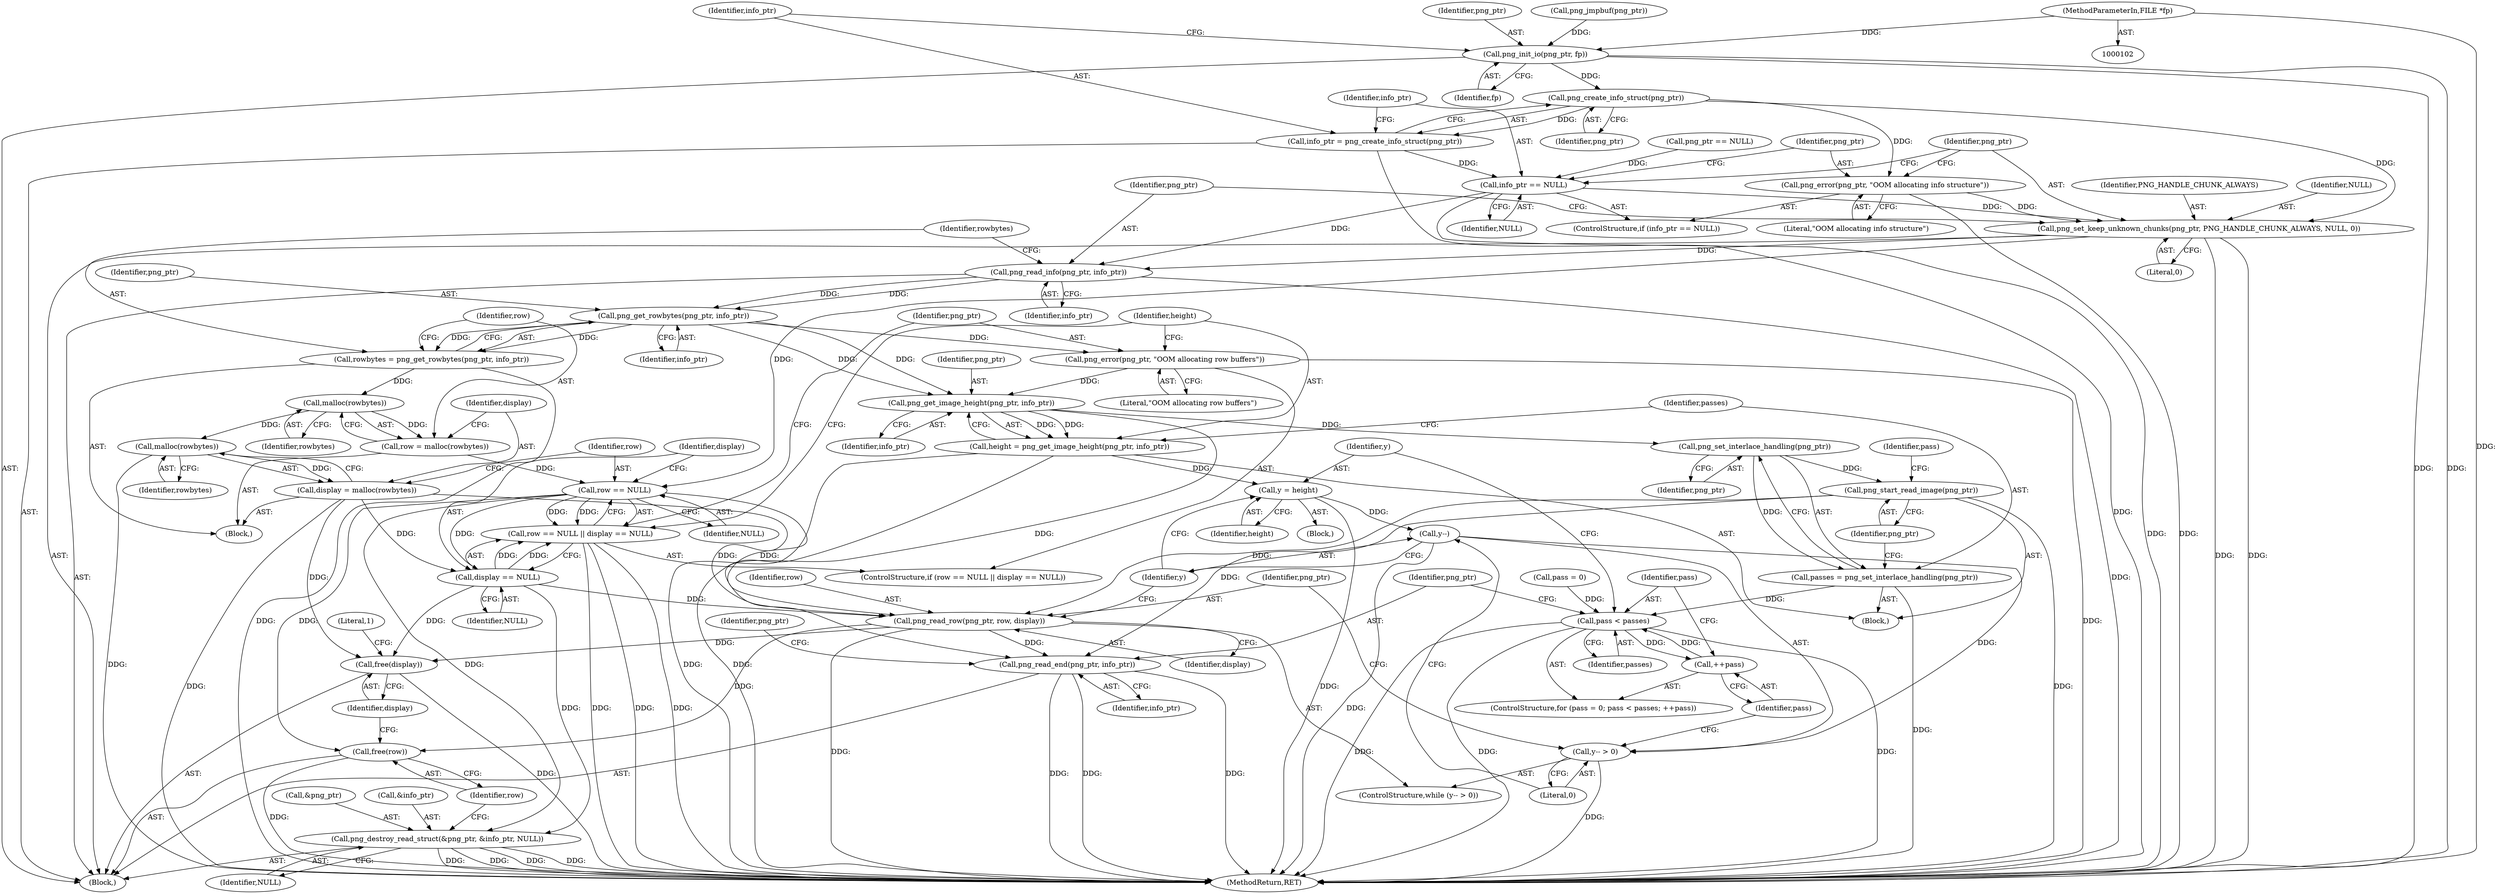 digraph "1_Android_9d4853418ab2f754c2b63e091c29c5529b8b86ca_153@pointer" {
"1000103" [label="(MethodParameterIn,FILE *fp)"];
"1000156" [label="(Call,png_init_io(png_ptr, fp))"];
"1000161" [label="(Call,png_create_info_struct(png_ptr))"];
"1000159" [label="(Call,info_ptr = png_create_info_struct(png_ptr))"];
"1000164" [label="(Call,info_ptr == NULL)"];
"1000170" [label="(Call,png_set_keep_unknown_chunks(png_ptr, PNG_HANDLE_CHUNK_ALWAYS, NULL, 0))"];
"1000175" [label="(Call,png_read_info(png_ptr, info_ptr))"];
"1000182" [label="(Call,png_get_rowbytes(png_ptr, info_ptr))"];
"1000180" [label="(Call,rowbytes = png_get_rowbytes(png_ptr, info_ptr))"];
"1000187" [label="(Call,malloc(rowbytes))"];
"1000185" [label="(Call,row = malloc(rowbytes))"];
"1000195" [label="(Call,row == NULL)"];
"1000194" [label="(Call,row == NULL || display == NULL)"];
"1000198" [label="(Call,display == NULL)"];
"1000238" [label="(Call,png_read_row(png_ptr, row, display))"];
"1000242" [label="(Call,png_read_end(png_ptr, info_ptr))"];
"1000251" [label="(Call,free(row))"];
"1000253" [label="(Call,free(display))"];
"1000245" [label="(Call,png_destroy_read_struct(&png_ptr, &info_ptr, NULL))"];
"1000191" [label="(Call,malloc(rowbytes))"];
"1000189" [label="(Call,display = malloc(rowbytes))"];
"1000201" [label="(Call,png_error(png_ptr, \"OOM allocating row buffers\"))"];
"1000208" [label="(Call,png_get_image_height(png_ptr, info_ptr))"];
"1000206" [label="(Call,height = png_get_image_height(png_ptr, info_ptr))"];
"1000230" [label="(Call,y = height)"];
"1000235" [label="(Call,y--)"];
"1000234" [label="(Call,y-- > 0)"];
"1000214" [label="(Call,png_set_interlace_handling(png_ptr))"];
"1000212" [label="(Call,passes = png_set_interlace_handling(png_ptr))"];
"1000223" [label="(Call,pass < passes)"];
"1000226" [label="(Call,++pass)"];
"1000217" [label="(Call,png_start_read_image(png_ptr))"];
"1000167" [label="(Call,png_error(png_ptr, \"OOM allocating info structure\"))"];
"1000227" [label="(Identifier,pass)"];
"1000133" [label="(Call,png_jmpbuf(png_ptr))"];
"1000204" [label="(Block,)"];
"1000224" [label="(Identifier,pass)"];
"1000177" [label="(Identifier,info_ptr)"];
"1000241" [label="(Identifier,display)"];
"1000226" [label="(Call,++pass)"];
"1000252" [label="(Identifier,row)"];
"1000203" [label="(Literal,\"OOM allocating row buffers\")"];
"1000166" [label="(Identifier,NULL)"];
"1000257" [label="(MethodReturn,RET)"];
"1000187" [label="(Call,malloc(rowbytes))"];
"1000250" [label="(Identifier,NULL)"];
"1000183" [label="(Identifier,png_ptr)"];
"1000201" [label="(Call,png_error(png_ptr, \"OOM allocating row buffers\"))"];
"1000213" [label="(Identifier,passes)"];
"1000233" [label="(ControlStructure,while (y-- > 0))"];
"1000175" [label="(Call,png_read_info(png_ptr, info_ptr))"];
"1000180" [label="(Call,rowbytes = png_get_rowbytes(png_ptr, info_ptr))"];
"1000225" [label="(Identifier,passes)"];
"1000188" [label="(Identifier,rowbytes)"];
"1000172" [label="(Identifier,PNG_HANDLE_CHUNK_ALWAYS)"];
"1000246" [label="(Call,&png_ptr)"];
"1000181" [label="(Identifier,rowbytes)"];
"1000185" [label="(Call,row = malloc(rowbytes))"];
"1000199" [label="(Identifier,display)"];
"1000165" [label="(Identifier,info_ptr)"];
"1000209" [label="(Identifier,png_ptr)"];
"1000173" [label="(Identifier,NULL)"];
"1000194" [label="(Call,row == NULL || display == NULL)"];
"1000168" [label="(Identifier,png_ptr)"];
"1000253" [label="(Call,free(display))"];
"1000212" [label="(Call,passes = png_set_interlace_handling(png_ptr))"];
"1000230" [label="(Call,y = height)"];
"1000159" [label="(Call,info_ptr = png_create_info_struct(png_ptr))"];
"1000191" [label="(Call,malloc(rowbytes))"];
"1000198" [label="(Call,display == NULL)"];
"1000162" [label="(Identifier,png_ptr)"];
"1000217" [label="(Call,png_start_read_image(png_ptr))"];
"1000157" [label="(Identifier,png_ptr)"];
"1000189" [label="(Call,display = malloc(rowbytes))"];
"1000235" [label="(Call,y--)"];
"1000245" [label="(Call,png_destroy_read_struct(&png_ptr, &info_ptr, NULL))"];
"1000242" [label="(Call,png_read_end(png_ptr, info_ptr))"];
"1000228" [label="(Block,)"];
"1000232" [label="(Identifier,height)"];
"1000104" [label="(Block,)"];
"1000169" [label="(Literal,\"OOM allocating info structure\")"];
"1000190" [label="(Identifier,display)"];
"1000161" [label="(Call,png_create_info_struct(png_ptr))"];
"1000254" [label="(Identifier,display)"];
"1000200" [label="(Identifier,NULL)"];
"1000186" [label="(Identifier,row)"];
"1000184" [label="(Identifier,info_ptr)"];
"1000195" [label="(Call,row == NULL)"];
"1000240" [label="(Identifier,row)"];
"1000234" [label="(Call,y-- > 0)"];
"1000197" [label="(Identifier,NULL)"];
"1000126" [label="(Call,png_ptr == NULL)"];
"1000248" [label="(Call,&info_ptr)"];
"1000244" [label="(Identifier,info_ptr)"];
"1000176" [label="(Identifier,png_ptr)"];
"1000170" [label="(Call,png_set_keep_unknown_chunks(png_ptr, PNG_HANDLE_CHUNK_ALWAYS, NULL, 0))"];
"1000158" [label="(Identifier,fp)"];
"1000196" [label="(Identifier,row)"];
"1000163" [label="(ControlStructure,if (info_ptr == NULL))"];
"1000238" [label="(Call,png_read_row(png_ptr, row, display))"];
"1000223" [label="(Call,pass < passes)"];
"1000193" [label="(ControlStructure,if (row == NULL || display == NULL))"];
"1000207" [label="(Identifier,height)"];
"1000192" [label="(Identifier,rowbytes)"];
"1000156" [label="(Call,png_init_io(png_ptr, fp))"];
"1000239" [label="(Identifier,png_ptr)"];
"1000220" [label="(Call,pass = 0)"];
"1000218" [label="(Identifier,png_ptr)"];
"1000210" [label="(Identifier,info_ptr)"];
"1000247" [label="(Identifier,png_ptr)"];
"1000164" [label="(Call,info_ptr == NULL)"];
"1000174" [label="(Literal,0)"];
"1000182" [label="(Call,png_get_rowbytes(png_ptr, info_ptr))"];
"1000251" [label="(Call,free(row))"];
"1000256" [label="(Literal,1)"];
"1000219" [label="(ControlStructure,for (pass = 0; pass < passes; ++pass))"];
"1000171" [label="(Identifier,png_ptr)"];
"1000214" [label="(Call,png_set_interlace_handling(png_ptr))"];
"1000178" [label="(Block,)"];
"1000236" [label="(Identifier,y)"];
"1000103" [label="(MethodParameterIn,FILE *fp)"];
"1000231" [label="(Identifier,y)"];
"1000221" [label="(Identifier,pass)"];
"1000215" [label="(Identifier,png_ptr)"];
"1000237" [label="(Literal,0)"];
"1000206" [label="(Call,height = png_get_image_height(png_ptr, info_ptr))"];
"1000243" [label="(Identifier,png_ptr)"];
"1000208" [label="(Call,png_get_image_height(png_ptr, info_ptr))"];
"1000160" [label="(Identifier,info_ptr)"];
"1000202" [label="(Identifier,png_ptr)"];
"1000167" [label="(Call,png_error(png_ptr, \"OOM allocating info structure\"))"];
"1000103" -> "1000102"  [label="AST: "];
"1000103" -> "1000257"  [label="DDG: "];
"1000103" -> "1000156"  [label="DDG: "];
"1000156" -> "1000104"  [label="AST: "];
"1000156" -> "1000158"  [label="CFG: "];
"1000157" -> "1000156"  [label="AST: "];
"1000158" -> "1000156"  [label="AST: "];
"1000160" -> "1000156"  [label="CFG: "];
"1000156" -> "1000257"  [label="DDG: "];
"1000156" -> "1000257"  [label="DDG: "];
"1000133" -> "1000156"  [label="DDG: "];
"1000156" -> "1000161"  [label="DDG: "];
"1000161" -> "1000159"  [label="AST: "];
"1000161" -> "1000162"  [label="CFG: "];
"1000162" -> "1000161"  [label="AST: "];
"1000159" -> "1000161"  [label="CFG: "];
"1000161" -> "1000159"  [label="DDG: "];
"1000161" -> "1000167"  [label="DDG: "];
"1000161" -> "1000170"  [label="DDG: "];
"1000159" -> "1000104"  [label="AST: "];
"1000160" -> "1000159"  [label="AST: "];
"1000165" -> "1000159"  [label="CFG: "];
"1000159" -> "1000257"  [label="DDG: "];
"1000159" -> "1000164"  [label="DDG: "];
"1000164" -> "1000163"  [label="AST: "];
"1000164" -> "1000166"  [label="CFG: "];
"1000165" -> "1000164"  [label="AST: "];
"1000166" -> "1000164"  [label="AST: "];
"1000168" -> "1000164"  [label="CFG: "];
"1000171" -> "1000164"  [label="CFG: "];
"1000164" -> "1000257"  [label="DDG: "];
"1000126" -> "1000164"  [label="DDG: "];
"1000164" -> "1000170"  [label="DDG: "];
"1000164" -> "1000175"  [label="DDG: "];
"1000170" -> "1000104"  [label="AST: "];
"1000170" -> "1000174"  [label="CFG: "];
"1000171" -> "1000170"  [label="AST: "];
"1000172" -> "1000170"  [label="AST: "];
"1000173" -> "1000170"  [label="AST: "];
"1000174" -> "1000170"  [label="AST: "];
"1000176" -> "1000170"  [label="CFG: "];
"1000170" -> "1000257"  [label="DDG: "];
"1000170" -> "1000257"  [label="DDG: "];
"1000167" -> "1000170"  [label="DDG: "];
"1000170" -> "1000175"  [label="DDG: "];
"1000170" -> "1000195"  [label="DDG: "];
"1000175" -> "1000104"  [label="AST: "];
"1000175" -> "1000177"  [label="CFG: "];
"1000176" -> "1000175"  [label="AST: "];
"1000177" -> "1000175"  [label="AST: "];
"1000181" -> "1000175"  [label="CFG: "];
"1000175" -> "1000257"  [label="DDG: "];
"1000175" -> "1000182"  [label="DDG: "];
"1000175" -> "1000182"  [label="DDG: "];
"1000182" -> "1000180"  [label="AST: "];
"1000182" -> "1000184"  [label="CFG: "];
"1000183" -> "1000182"  [label="AST: "];
"1000184" -> "1000182"  [label="AST: "];
"1000180" -> "1000182"  [label="CFG: "];
"1000182" -> "1000180"  [label="DDG: "];
"1000182" -> "1000180"  [label="DDG: "];
"1000182" -> "1000201"  [label="DDG: "];
"1000182" -> "1000208"  [label="DDG: "];
"1000182" -> "1000208"  [label="DDG: "];
"1000180" -> "1000178"  [label="AST: "];
"1000181" -> "1000180"  [label="AST: "];
"1000186" -> "1000180"  [label="CFG: "];
"1000180" -> "1000257"  [label="DDG: "];
"1000180" -> "1000187"  [label="DDG: "];
"1000187" -> "1000185"  [label="AST: "];
"1000187" -> "1000188"  [label="CFG: "];
"1000188" -> "1000187"  [label="AST: "];
"1000185" -> "1000187"  [label="CFG: "];
"1000187" -> "1000185"  [label="DDG: "];
"1000187" -> "1000191"  [label="DDG: "];
"1000185" -> "1000178"  [label="AST: "];
"1000186" -> "1000185"  [label="AST: "];
"1000190" -> "1000185"  [label="CFG: "];
"1000185" -> "1000195"  [label="DDG: "];
"1000195" -> "1000194"  [label="AST: "];
"1000195" -> "1000197"  [label="CFG: "];
"1000196" -> "1000195"  [label="AST: "];
"1000197" -> "1000195"  [label="AST: "];
"1000199" -> "1000195"  [label="CFG: "];
"1000194" -> "1000195"  [label="CFG: "];
"1000195" -> "1000194"  [label="DDG: "];
"1000195" -> "1000194"  [label="DDG: "];
"1000195" -> "1000198"  [label="DDG: "];
"1000195" -> "1000238"  [label="DDG: "];
"1000195" -> "1000245"  [label="DDG: "];
"1000195" -> "1000251"  [label="DDG: "];
"1000194" -> "1000193"  [label="AST: "];
"1000194" -> "1000198"  [label="CFG: "];
"1000198" -> "1000194"  [label="AST: "];
"1000202" -> "1000194"  [label="CFG: "];
"1000207" -> "1000194"  [label="CFG: "];
"1000194" -> "1000257"  [label="DDG: "];
"1000194" -> "1000257"  [label="DDG: "];
"1000194" -> "1000257"  [label="DDG: "];
"1000198" -> "1000194"  [label="DDG: "];
"1000198" -> "1000194"  [label="DDG: "];
"1000198" -> "1000200"  [label="CFG: "];
"1000199" -> "1000198"  [label="AST: "];
"1000200" -> "1000198"  [label="AST: "];
"1000189" -> "1000198"  [label="DDG: "];
"1000198" -> "1000238"  [label="DDG: "];
"1000198" -> "1000245"  [label="DDG: "];
"1000198" -> "1000253"  [label="DDG: "];
"1000238" -> "1000233"  [label="AST: "];
"1000238" -> "1000241"  [label="CFG: "];
"1000239" -> "1000238"  [label="AST: "];
"1000240" -> "1000238"  [label="AST: "];
"1000241" -> "1000238"  [label="AST: "];
"1000236" -> "1000238"  [label="CFG: "];
"1000238" -> "1000257"  [label="DDG: "];
"1000217" -> "1000238"  [label="DDG: "];
"1000189" -> "1000238"  [label="DDG: "];
"1000238" -> "1000242"  [label="DDG: "];
"1000238" -> "1000251"  [label="DDG: "];
"1000238" -> "1000253"  [label="DDG: "];
"1000242" -> "1000104"  [label="AST: "];
"1000242" -> "1000244"  [label="CFG: "];
"1000243" -> "1000242"  [label="AST: "];
"1000244" -> "1000242"  [label="AST: "];
"1000247" -> "1000242"  [label="CFG: "];
"1000242" -> "1000257"  [label="DDG: "];
"1000242" -> "1000257"  [label="DDG: "];
"1000242" -> "1000257"  [label="DDG: "];
"1000217" -> "1000242"  [label="DDG: "];
"1000208" -> "1000242"  [label="DDG: "];
"1000251" -> "1000104"  [label="AST: "];
"1000251" -> "1000252"  [label="CFG: "];
"1000252" -> "1000251"  [label="AST: "];
"1000254" -> "1000251"  [label="CFG: "];
"1000251" -> "1000257"  [label="DDG: "];
"1000253" -> "1000104"  [label="AST: "];
"1000253" -> "1000254"  [label="CFG: "];
"1000254" -> "1000253"  [label="AST: "];
"1000256" -> "1000253"  [label="CFG: "];
"1000253" -> "1000257"  [label="DDG: "];
"1000189" -> "1000253"  [label="DDG: "];
"1000245" -> "1000104"  [label="AST: "];
"1000245" -> "1000250"  [label="CFG: "];
"1000246" -> "1000245"  [label="AST: "];
"1000248" -> "1000245"  [label="AST: "];
"1000250" -> "1000245"  [label="AST: "];
"1000252" -> "1000245"  [label="CFG: "];
"1000245" -> "1000257"  [label="DDG: "];
"1000245" -> "1000257"  [label="DDG: "];
"1000245" -> "1000257"  [label="DDG: "];
"1000245" -> "1000257"  [label="DDG: "];
"1000191" -> "1000189"  [label="AST: "];
"1000191" -> "1000192"  [label="CFG: "];
"1000192" -> "1000191"  [label="AST: "];
"1000189" -> "1000191"  [label="CFG: "];
"1000191" -> "1000257"  [label="DDG: "];
"1000191" -> "1000189"  [label="DDG: "];
"1000189" -> "1000178"  [label="AST: "];
"1000190" -> "1000189"  [label="AST: "];
"1000196" -> "1000189"  [label="CFG: "];
"1000189" -> "1000257"  [label="DDG: "];
"1000201" -> "1000193"  [label="AST: "];
"1000201" -> "1000203"  [label="CFG: "];
"1000202" -> "1000201"  [label="AST: "];
"1000203" -> "1000201"  [label="AST: "];
"1000207" -> "1000201"  [label="CFG: "];
"1000201" -> "1000257"  [label="DDG: "];
"1000201" -> "1000208"  [label="DDG: "];
"1000208" -> "1000206"  [label="AST: "];
"1000208" -> "1000210"  [label="CFG: "];
"1000209" -> "1000208"  [label="AST: "];
"1000210" -> "1000208"  [label="AST: "];
"1000206" -> "1000208"  [label="CFG: "];
"1000208" -> "1000206"  [label="DDG: "];
"1000208" -> "1000206"  [label="DDG: "];
"1000208" -> "1000214"  [label="DDG: "];
"1000206" -> "1000204"  [label="AST: "];
"1000207" -> "1000206"  [label="AST: "];
"1000213" -> "1000206"  [label="CFG: "];
"1000206" -> "1000257"  [label="DDG: "];
"1000206" -> "1000257"  [label="DDG: "];
"1000206" -> "1000230"  [label="DDG: "];
"1000230" -> "1000228"  [label="AST: "];
"1000230" -> "1000232"  [label="CFG: "];
"1000231" -> "1000230"  [label="AST: "];
"1000232" -> "1000230"  [label="AST: "];
"1000236" -> "1000230"  [label="CFG: "];
"1000230" -> "1000257"  [label="DDG: "];
"1000230" -> "1000235"  [label="DDG: "];
"1000235" -> "1000234"  [label="AST: "];
"1000235" -> "1000236"  [label="CFG: "];
"1000236" -> "1000235"  [label="AST: "];
"1000237" -> "1000235"  [label="CFG: "];
"1000235" -> "1000257"  [label="DDG: "];
"1000235" -> "1000234"  [label="DDG: "];
"1000234" -> "1000233"  [label="AST: "];
"1000234" -> "1000237"  [label="CFG: "];
"1000237" -> "1000234"  [label="AST: "];
"1000239" -> "1000234"  [label="CFG: "];
"1000227" -> "1000234"  [label="CFG: "];
"1000234" -> "1000257"  [label="DDG: "];
"1000214" -> "1000212"  [label="AST: "];
"1000214" -> "1000215"  [label="CFG: "];
"1000215" -> "1000214"  [label="AST: "];
"1000212" -> "1000214"  [label="CFG: "];
"1000214" -> "1000212"  [label="DDG: "];
"1000214" -> "1000217"  [label="DDG: "];
"1000212" -> "1000204"  [label="AST: "];
"1000213" -> "1000212"  [label="AST: "];
"1000218" -> "1000212"  [label="CFG: "];
"1000212" -> "1000257"  [label="DDG: "];
"1000212" -> "1000223"  [label="DDG: "];
"1000223" -> "1000219"  [label="AST: "];
"1000223" -> "1000225"  [label="CFG: "];
"1000224" -> "1000223"  [label="AST: "];
"1000225" -> "1000223"  [label="AST: "];
"1000231" -> "1000223"  [label="CFG: "];
"1000243" -> "1000223"  [label="CFG: "];
"1000223" -> "1000257"  [label="DDG: "];
"1000223" -> "1000257"  [label="DDG: "];
"1000223" -> "1000257"  [label="DDG: "];
"1000220" -> "1000223"  [label="DDG: "];
"1000226" -> "1000223"  [label="DDG: "];
"1000223" -> "1000226"  [label="DDG: "];
"1000226" -> "1000219"  [label="AST: "];
"1000226" -> "1000227"  [label="CFG: "];
"1000227" -> "1000226"  [label="AST: "];
"1000224" -> "1000226"  [label="CFG: "];
"1000217" -> "1000204"  [label="AST: "];
"1000217" -> "1000218"  [label="CFG: "];
"1000218" -> "1000217"  [label="AST: "];
"1000221" -> "1000217"  [label="CFG: "];
"1000217" -> "1000257"  [label="DDG: "];
"1000167" -> "1000163"  [label="AST: "];
"1000167" -> "1000169"  [label="CFG: "];
"1000168" -> "1000167"  [label="AST: "];
"1000169" -> "1000167"  [label="AST: "];
"1000171" -> "1000167"  [label="CFG: "];
"1000167" -> "1000257"  [label="DDG: "];
}
